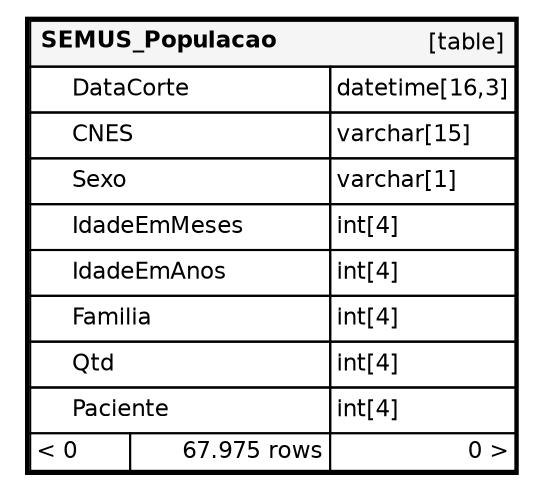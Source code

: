 digraph "SEMUS_Populacao" {
  graph [
    rankdir="RL"
    bgcolor="#ffffff"
    nodesep="0.18"
    ranksep="0.46"
    fontname="Helvetica"
    fontsize="11"
    ration="compress"
  ];
  node [
    fontname="Helvetica"
    fontsize="11"
    shape="plaintext"
  ];
  edge [
    arrowsize="0.8"
  ];
  "SEMUS_Populacao" [
   label=<
    <TABLE BORDER="2" CELLBORDER="1" CELLSPACING="0" BGCOLOR="#ffffff">
      <TR><TD COLSPAN="4"  BGCOLOR="#f5f5f5"><TABLE BORDER="0" CELLSPACING="0"><TR><TD ALIGN="LEFT"><B>SEMUS_Populacao</B></TD><TD ALIGN="RIGHT">[table]</TD></TR></TABLE></TD></TR>
      <TR><TD PORT="DataCorte" COLSPAN="2" ALIGN="LEFT"><TABLE BORDER="0" CELLSPACING="0" ALIGN="LEFT"><TR ALIGN="LEFT"><TD ALIGN="LEFT" FIXEDSIZE="TRUE" WIDTH="15" HEIGHT="16"></TD><TD ALIGN="LEFT" FIXEDSIZE="TRUE" WIDTH="123" HEIGHT="16">DataCorte</TD></TR></TABLE></TD><TD PORT="DataCorte.type" ALIGN="LEFT">datetime[16,3]</TD></TR>
      <TR><TD PORT="CNES" COLSPAN="2" ALIGN="LEFT"><TABLE BORDER="0" CELLSPACING="0" ALIGN="LEFT"><TR ALIGN="LEFT"><TD ALIGN="LEFT" FIXEDSIZE="TRUE" WIDTH="15" HEIGHT="16"></TD><TD ALIGN="LEFT" FIXEDSIZE="TRUE" WIDTH="123" HEIGHT="16">CNES</TD></TR></TABLE></TD><TD PORT="CNES.type" ALIGN="LEFT">varchar[15]</TD></TR>
      <TR><TD PORT="Sexo" COLSPAN="2" ALIGN="LEFT"><TABLE BORDER="0" CELLSPACING="0" ALIGN="LEFT"><TR ALIGN="LEFT"><TD ALIGN="LEFT" FIXEDSIZE="TRUE" WIDTH="15" HEIGHT="16"></TD><TD ALIGN="LEFT" FIXEDSIZE="TRUE" WIDTH="123" HEIGHT="16">Sexo</TD></TR></TABLE></TD><TD PORT="Sexo.type" ALIGN="LEFT">varchar[1]</TD></TR>
      <TR><TD PORT="IdadeEmMeses" COLSPAN="2" ALIGN="LEFT"><TABLE BORDER="0" CELLSPACING="0" ALIGN="LEFT"><TR ALIGN="LEFT"><TD ALIGN="LEFT" FIXEDSIZE="TRUE" WIDTH="15" HEIGHT="16"></TD><TD ALIGN="LEFT" FIXEDSIZE="TRUE" WIDTH="123" HEIGHT="16">IdadeEmMeses</TD></TR></TABLE></TD><TD PORT="IdadeEmMeses.type" ALIGN="LEFT">int[4]</TD></TR>
      <TR><TD PORT="IdadeEmAnos" COLSPAN="2" ALIGN="LEFT"><TABLE BORDER="0" CELLSPACING="0" ALIGN="LEFT"><TR ALIGN="LEFT"><TD ALIGN="LEFT" FIXEDSIZE="TRUE" WIDTH="15" HEIGHT="16"></TD><TD ALIGN="LEFT" FIXEDSIZE="TRUE" WIDTH="123" HEIGHT="16">IdadeEmAnos</TD></TR></TABLE></TD><TD PORT="IdadeEmAnos.type" ALIGN="LEFT">int[4]</TD></TR>
      <TR><TD PORT="Familia" COLSPAN="2" ALIGN="LEFT"><TABLE BORDER="0" CELLSPACING="0" ALIGN="LEFT"><TR ALIGN="LEFT"><TD ALIGN="LEFT" FIXEDSIZE="TRUE" WIDTH="15" HEIGHT="16"></TD><TD ALIGN="LEFT" FIXEDSIZE="TRUE" WIDTH="123" HEIGHT="16">Familia</TD></TR></TABLE></TD><TD PORT="Familia.type" ALIGN="LEFT">int[4]</TD></TR>
      <TR><TD PORT="Qtd" COLSPAN="2" ALIGN="LEFT"><TABLE BORDER="0" CELLSPACING="0" ALIGN="LEFT"><TR ALIGN="LEFT"><TD ALIGN="LEFT" FIXEDSIZE="TRUE" WIDTH="15" HEIGHT="16"></TD><TD ALIGN="LEFT" FIXEDSIZE="TRUE" WIDTH="123" HEIGHT="16">Qtd</TD></TR></TABLE></TD><TD PORT="Qtd.type" ALIGN="LEFT">int[4]</TD></TR>
      <TR><TD PORT="Paciente" COLSPAN="2" ALIGN="LEFT"><TABLE BORDER="0" CELLSPACING="0" ALIGN="LEFT"><TR ALIGN="LEFT"><TD ALIGN="LEFT" FIXEDSIZE="TRUE" WIDTH="15" HEIGHT="16"></TD><TD ALIGN="LEFT" FIXEDSIZE="TRUE" WIDTH="123" HEIGHT="16">Paciente</TD></TR></TABLE></TD><TD PORT="Paciente.type" ALIGN="LEFT">int[4]</TD></TR>
      <TR><TD ALIGN="LEFT" BGCOLOR="#ffffff">&lt; 0</TD><TD ALIGN="RIGHT" BGCOLOR="#ffffff">67.975 rows</TD><TD ALIGN="RIGHT" BGCOLOR="#ffffff">0 &gt;</TD></TR>
    </TABLE>>
    URL="tables/SEMUS_Populacao.html"
    target="_top"
    tooltip="SEMUS_Populacao"
  ];
}
